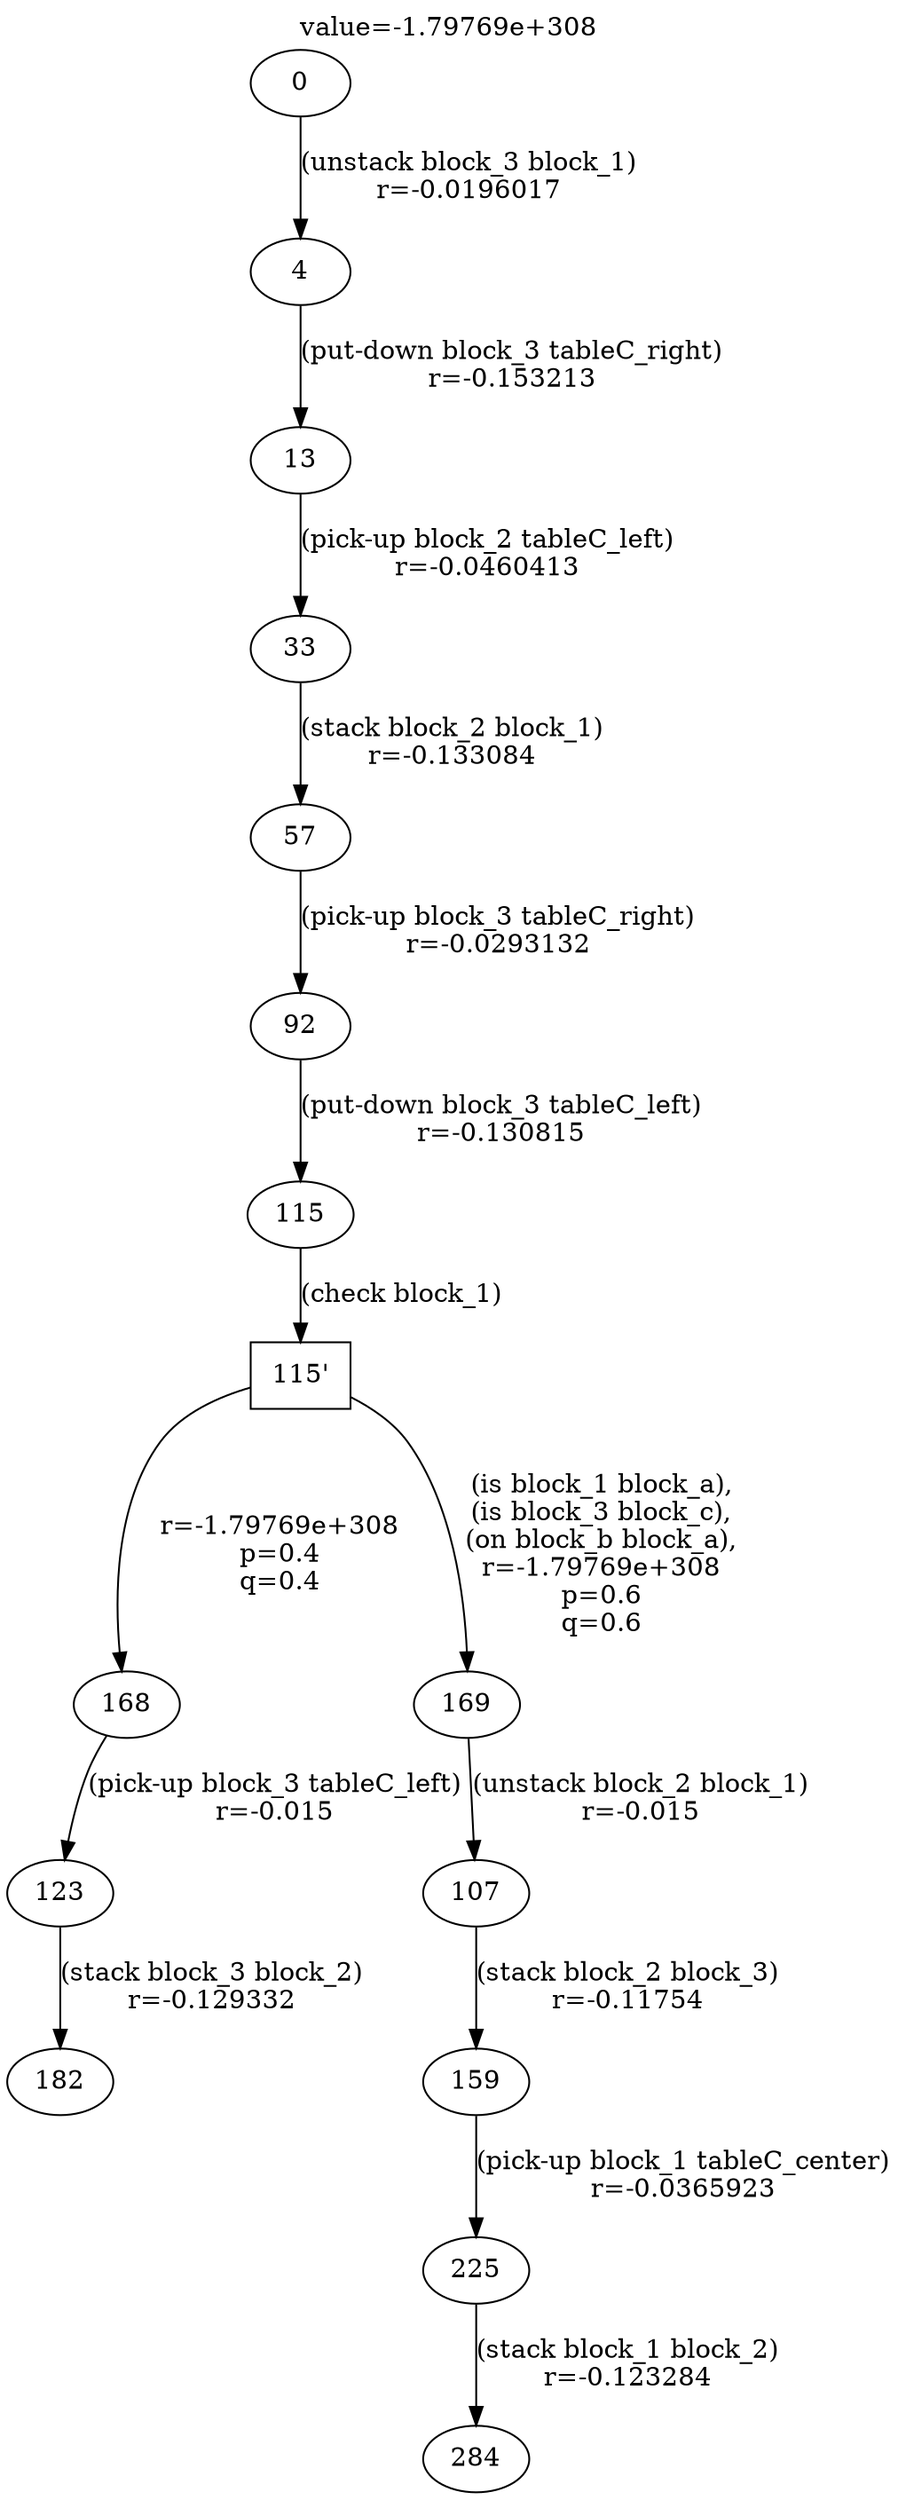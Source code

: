 digraph g{
label="value=-1.79769e+308"
labelloc=top
0->4 [ label="(unstack block_3 block_1)
r=-0.0196017" ];
4->13 [ label="(put-down block_3 tableC_right)
r=-0.153213" ];
13->33 [ label="(pick-up block_2 tableC_left)
r=-0.0460413" ];
33->57 [ label="(stack block_2 block_1)
r=-0.133084" ];
57->92 [ label="(pick-up block_3 tableC_right)
r=-0.0293132" ];
92->115 [ label="(put-down block_3 tableC_left)
r=-0.130815" ];
"115'" [ shape=box ] ;
115->"115'" [ label="(check block_1)" ];
"115'"->168 [ label="
r=-1.79769e+308
p=0.4
q=0.4" ];
168->123 [ label="(pick-up block_3 tableC_left)
r=-0.015" ];
123->182 [ label="(stack block_3 block_2)
r=-0.129332" ];
"115'"->169 [ label="
(is block_1 block_a),
(is block_3 block_c),
(on block_b block_a),
r=-1.79769e+308
p=0.6
q=0.6" ];
169->107 [ label="(unstack block_2 block_1)
r=-0.015" ];
107->159 [ label="(stack block_2 block_3)
r=-0.11754" ];
159->225 [ label="(pick-up block_1 tableC_center)
r=-0.0365923" ];
225->284 [ label="(stack block_1 block_2)
r=-0.123284" ];
}

